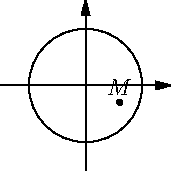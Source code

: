 unitsize(1cm);
draw(unitcircle);

real a = 0.6;
real b = -0.3;
pair p=(a,b);

draw((-1.5,0)--(1.5,0),Arrow);
draw((0,-1.5)--(0,1.5),Arrow);

dot(p);
label("$M$",p,N);
